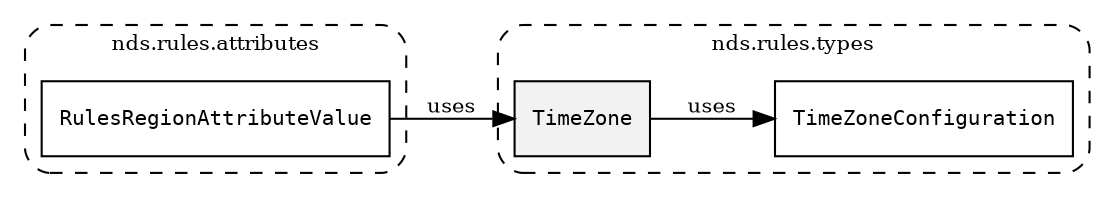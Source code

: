 /**
 * This dot file creates symbol collaboration diagram for TimeZone.
 */
digraph ZSERIO
{
    node [shape=box, fontsize=10];
    rankdir="LR";
    fontsize=10;
    tooltip="TimeZone collaboration diagram";

    subgraph "cluster_nds.rules.types"
    {
        style="dashed, rounded";
        label="nds.rules.types";
        tooltip="Package nds.rules.types";
        href="../../../content/packages/nds.rules.types.html#Package-nds-rules-types";
        target="_parent";

        "TimeZone" [style="filled", fillcolor="#0000000D", target="_parent", label=<<font face="monospace"><table align="center" border="0" cellspacing="0" cellpadding="0"><tr><td href="../../../content/packages/nds.rules.types.html#Structure-TimeZone" title="Structure defined in nds.rules.types">TimeZone</td></tr></table></font>>];
        "TimeZoneConfiguration" [target="_parent", label=<<font face="monospace"><table align="center" border="0" cellspacing="0" cellpadding="0"><tr><td href="../../../content/packages/nds.rules.types.html#Structure-TimeZoneConfiguration" title="Structure defined in nds.rules.types">TimeZoneConfiguration</td></tr></table></font>>];
    }

    subgraph "cluster_nds.rules.attributes"
    {
        style="dashed, rounded";
        label="nds.rules.attributes";
        tooltip="Package nds.rules.attributes";
        href="../../../content/packages/nds.rules.attributes.html#Package-nds-rules-attributes";
        target="_parent";

        "RulesRegionAttributeValue" [target="_parent", label=<<font face="monospace"><table align="center" border="0" cellspacing="0" cellpadding="0"><tr><td href="../../../content/packages/nds.rules.attributes.html#Choice-RulesRegionAttributeValue" title="Choice defined in nds.rules.attributes">RulesRegionAttributeValue</td></tr></table></font>>];
    }

    "TimeZone" -> "TimeZoneConfiguration" [label="uses", fontsize=10];
    "RulesRegionAttributeValue" -> "TimeZone" [label="uses", fontsize=10];
}
